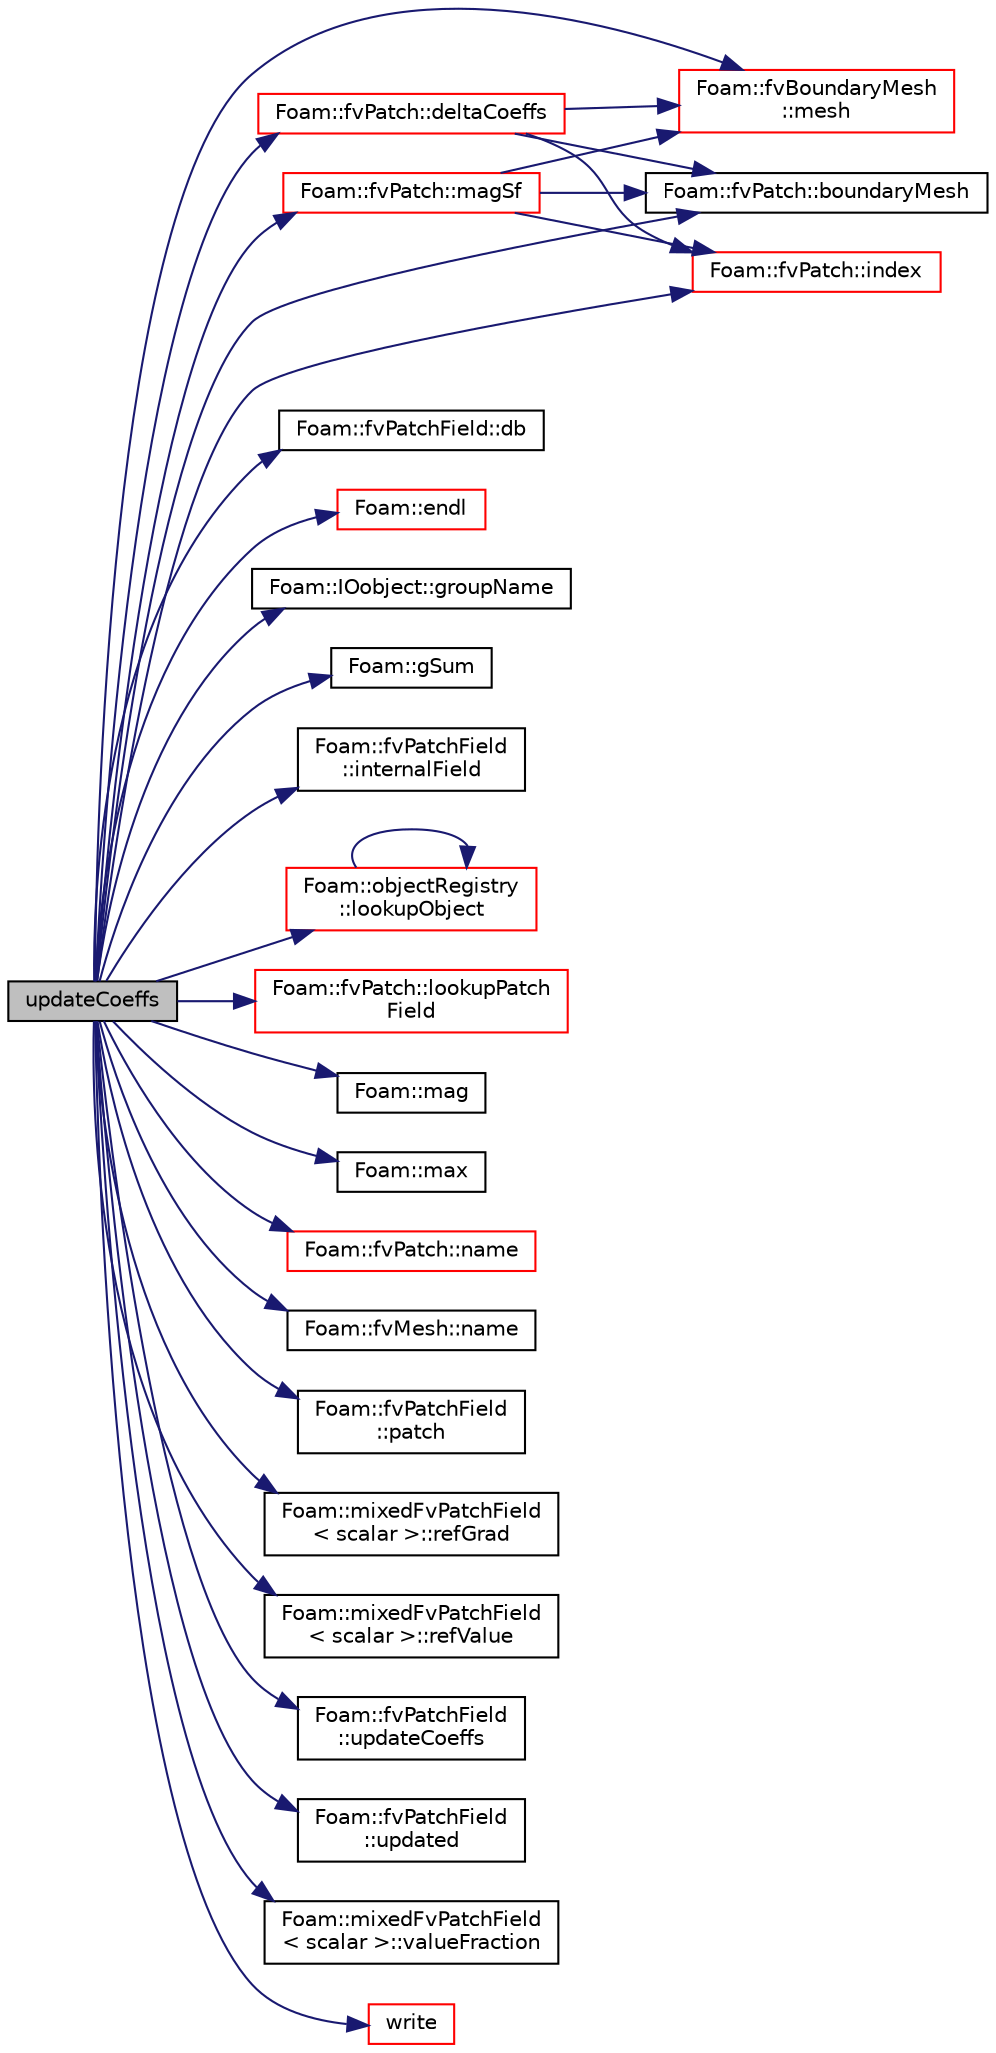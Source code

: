 digraph "updateCoeffs"
{
  bgcolor="transparent";
  edge [fontname="Helvetica",fontsize="10",labelfontname="Helvetica",labelfontsize="10"];
  node [fontname="Helvetica",fontsize="10",shape=record];
  rankdir="LR";
  Node155 [label="updateCoeffs",height=0.2,width=0.4,color="black", fillcolor="grey75", style="filled", fontcolor="black"];
  Node155 -> Node156 [color="midnightblue",fontsize="10",style="solid",fontname="Helvetica"];
  Node156 [label="Foam::fvPatch::boundaryMesh",height=0.2,width=0.4,color="black",URL="$a23693.html#adeb163bcd9dd47dcdc4a8f2ccf1c53eb",tooltip="Return boundaryMesh reference. "];
  Node155 -> Node157 [color="midnightblue",fontsize="10",style="solid",fontname="Helvetica"];
  Node157 [label="Foam::fvPatchField::db",height=0.2,width=0.4,color="black",URL="$a23169.html#a65cc75d9f80b1df5c3184fb2274a97f1",tooltip="Return local objectRegistry. "];
  Node155 -> Node158 [color="midnightblue",fontsize="10",style="solid",fontname="Helvetica"];
  Node158 [label="Foam::fvPatch::deltaCoeffs",height=0.2,width=0.4,color="red",URL="$a23693.html#ae7fa6a37605868b9c425d10de6415f00",tooltip="Return the face - cell distance coeffient. "];
  Node158 -> Node156 [color="midnightblue",fontsize="10",style="solid",fontname="Helvetica"];
  Node158 -> Node161 [color="midnightblue",fontsize="10",style="solid",fontname="Helvetica"];
  Node161 [label="Foam::fvPatch::index",height=0.2,width=0.4,color="red",URL="$a23693.html#a4a438520bb14406481732edc13c119c7",tooltip="Return the index of this patch in the fvBoundaryMesh. "];
  Node158 -> Node163 [color="midnightblue",fontsize="10",style="solid",fontname="Helvetica"];
  Node163 [label="Foam::fvBoundaryMesh\l::mesh",height=0.2,width=0.4,color="red",URL="$a23589.html#a470f06cfb9b6ee887cd85d63de275607",tooltip="Return the mesh reference. "];
  Node155 -> Node178 [color="midnightblue",fontsize="10",style="solid",fontname="Helvetica"];
  Node178 [label="Foam::endl",height=0.2,width=0.4,color="red",URL="$a21851.html#a2db8fe02a0d3909e9351bb4275b23ce4",tooltip="Add newline and flush stream. "];
  Node155 -> Node232 [color="midnightblue",fontsize="10",style="solid",fontname="Helvetica"];
  Node232 [label="Foam::IOobject::groupName",height=0.2,width=0.4,color="black",URL="$a27249.html#ad5705e6da2a025ad75b4cf5d748d7d30"];
  Node155 -> Node233 [color="midnightblue",fontsize="10",style="solid",fontname="Helvetica"];
  Node233 [label="Foam::gSum",height=0.2,width=0.4,color="black",URL="$a21851.html#a11b1ebb4c53ad062332767d75ca96328"];
  Node155 -> Node161 [color="midnightblue",fontsize="10",style="solid",fontname="Helvetica"];
  Node155 -> Node234 [color="midnightblue",fontsize="10",style="solid",fontname="Helvetica"];
  Node234 [label="Foam::fvPatchField\l::internalField",height=0.2,width=0.4,color="black",URL="$a23169.html#a1846b8d63fad0cf4ac0649afdabe3535",tooltip="Return dimensioned internal field reference. "];
  Node155 -> Node235 [color="midnightblue",fontsize="10",style="solid",fontname="Helvetica"];
  Node235 [label="Foam::objectRegistry\l::lookupObject",height=0.2,width=0.4,color="red",URL="$a27433.html#a8b49296f8410366342c524250612c2aa",tooltip="Lookup and return the object of the given Type. "];
  Node235 -> Node235 [color="midnightblue",fontsize="10",style="solid",fontname="Helvetica"];
  Node155 -> Node241 [color="midnightblue",fontsize="10",style="solid",fontname="Helvetica"];
  Node241 [label="Foam::fvPatch::lookupPatch\lField",height=0.2,width=0.4,color="red",URL="$a23693.html#a79488247a95643d609c0636095330ecf",tooltip="Lookup and return the patchField of the named field from the. "];
  Node155 -> Node243 [color="midnightblue",fontsize="10",style="solid",fontname="Helvetica"];
  Node243 [label="Foam::mag",height=0.2,width=0.4,color="black",URL="$a21851.html#a929da2a3fdcf3dacbbe0487d3a330dae"];
  Node155 -> Node244 [color="midnightblue",fontsize="10",style="solid",fontname="Helvetica"];
  Node244 [label="Foam::fvPatch::magSf",height=0.2,width=0.4,color="red",URL="$a23693.html#a9a7c95d3e0cb6fd08cd82a30b92ec106",tooltip="Return face area magnitudes. "];
  Node244 -> Node156 [color="midnightblue",fontsize="10",style="solid",fontname="Helvetica"];
  Node244 -> Node161 [color="midnightblue",fontsize="10",style="solid",fontname="Helvetica"];
  Node244 -> Node163 [color="midnightblue",fontsize="10",style="solid",fontname="Helvetica"];
  Node155 -> Node246 [color="midnightblue",fontsize="10",style="solid",fontname="Helvetica"];
  Node246 [label="Foam::max",height=0.2,width=0.4,color="black",URL="$a21851.html#ac993e906cf2774ae77e666bc24e81733"];
  Node155 -> Node163 [color="midnightblue",fontsize="10",style="solid",fontname="Helvetica"];
  Node155 -> Node247 [color="midnightblue",fontsize="10",style="solid",fontname="Helvetica"];
  Node247 [label="Foam::fvPatch::name",height=0.2,width=0.4,color="red",URL="$a23693.html#acc80e00a8ac919288fb55bd14cc88bf6",tooltip="Return name. "];
  Node155 -> Node249 [color="midnightblue",fontsize="10",style="solid",fontname="Helvetica"];
  Node249 [label="Foam::fvMesh::name",height=0.2,width=0.4,color="black",URL="$a23593.html#acc80e00a8ac919288fb55bd14cc88bf6",tooltip="Return reference to name. "];
  Node155 -> Node250 [color="midnightblue",fontsize="10",style="solid",fontname="Helvetica"];
  Node250 [label="Foam::fvPatchField\l::patch",height=0.2,width=0.4,color="black",URL="$a23169.html#aca0923a4611f6166ffd8fa14d81864a4",tooltip="Return patch. "];
  Node155 -> Node251 [color="midnightblue",fontsize="10",style="solid",fontname="Helvetica"];
  Node251 [label="Foam::mixedFvPatchField\l\< scalar \>::refGrad",height=0.2,width=0.4,color="black",URL="$a22785.html#af9e743727ba0eddc7ac0ed20f18f786d"];
  Node155 -> Node252 [color="midnightblue",fontsize="10",style="solid",fontname="Helvetica"];
  Node252 [label="Foam::mixedFvPatchField\l\< scalar \>::refValue",height=0.2,width=0.4,color="black",URL="$a22785.html#a475706f93caca5b302c98e563f5a4f6b"];
  Node155 -> Node253 [color="midnightblue",fontsize="10",style="solid",fontname="Helvetica"];
  Node253 [label="Foam::fvPatchField\l::updateCoeffs",height=0.2,width=0.4,color="black",URL="$a23169.html#a7e24eafac629d3733181cd942d4c902f",tooltip="Update the coefficients associated with the patch field. "];
  Node155 -> Node254 [color="midnightblue",fontsize="10",style="solid",fontname="Helvetica"];
  Node254 [label="Foam::fvPatchField\l::updated",height=0.2,width=0.4,color="black",URL="$a23169.html#adb515d6ca9be66613efaaeb72c9709db",tooltip="Return true if the boundary condition has already been updated. "];
  Node155 -> Node255 [color="midnightblue",fontsize="10",style="solid",fontname="Helvetica"];
  Node255 [label="Foam::mixedFvPatchField\l\< scalar \>::valueFraction",height=0.2,width=0.4,color="black",URL="$a22785.html#aeb7fae7f78d9bdeb780060e7d4d5b5e9"];
  Node155 -> Node256 [color="midnightblue",fontsize="10",style="solid",fontname="Helvetica"];
  Node256 [label="write",height=0.2,width=0.4,color="red",URL="$a32013.html#a293fdfec8bdfbd5c3913ab4c9f3454ff",tooltip="Write. "];
}
